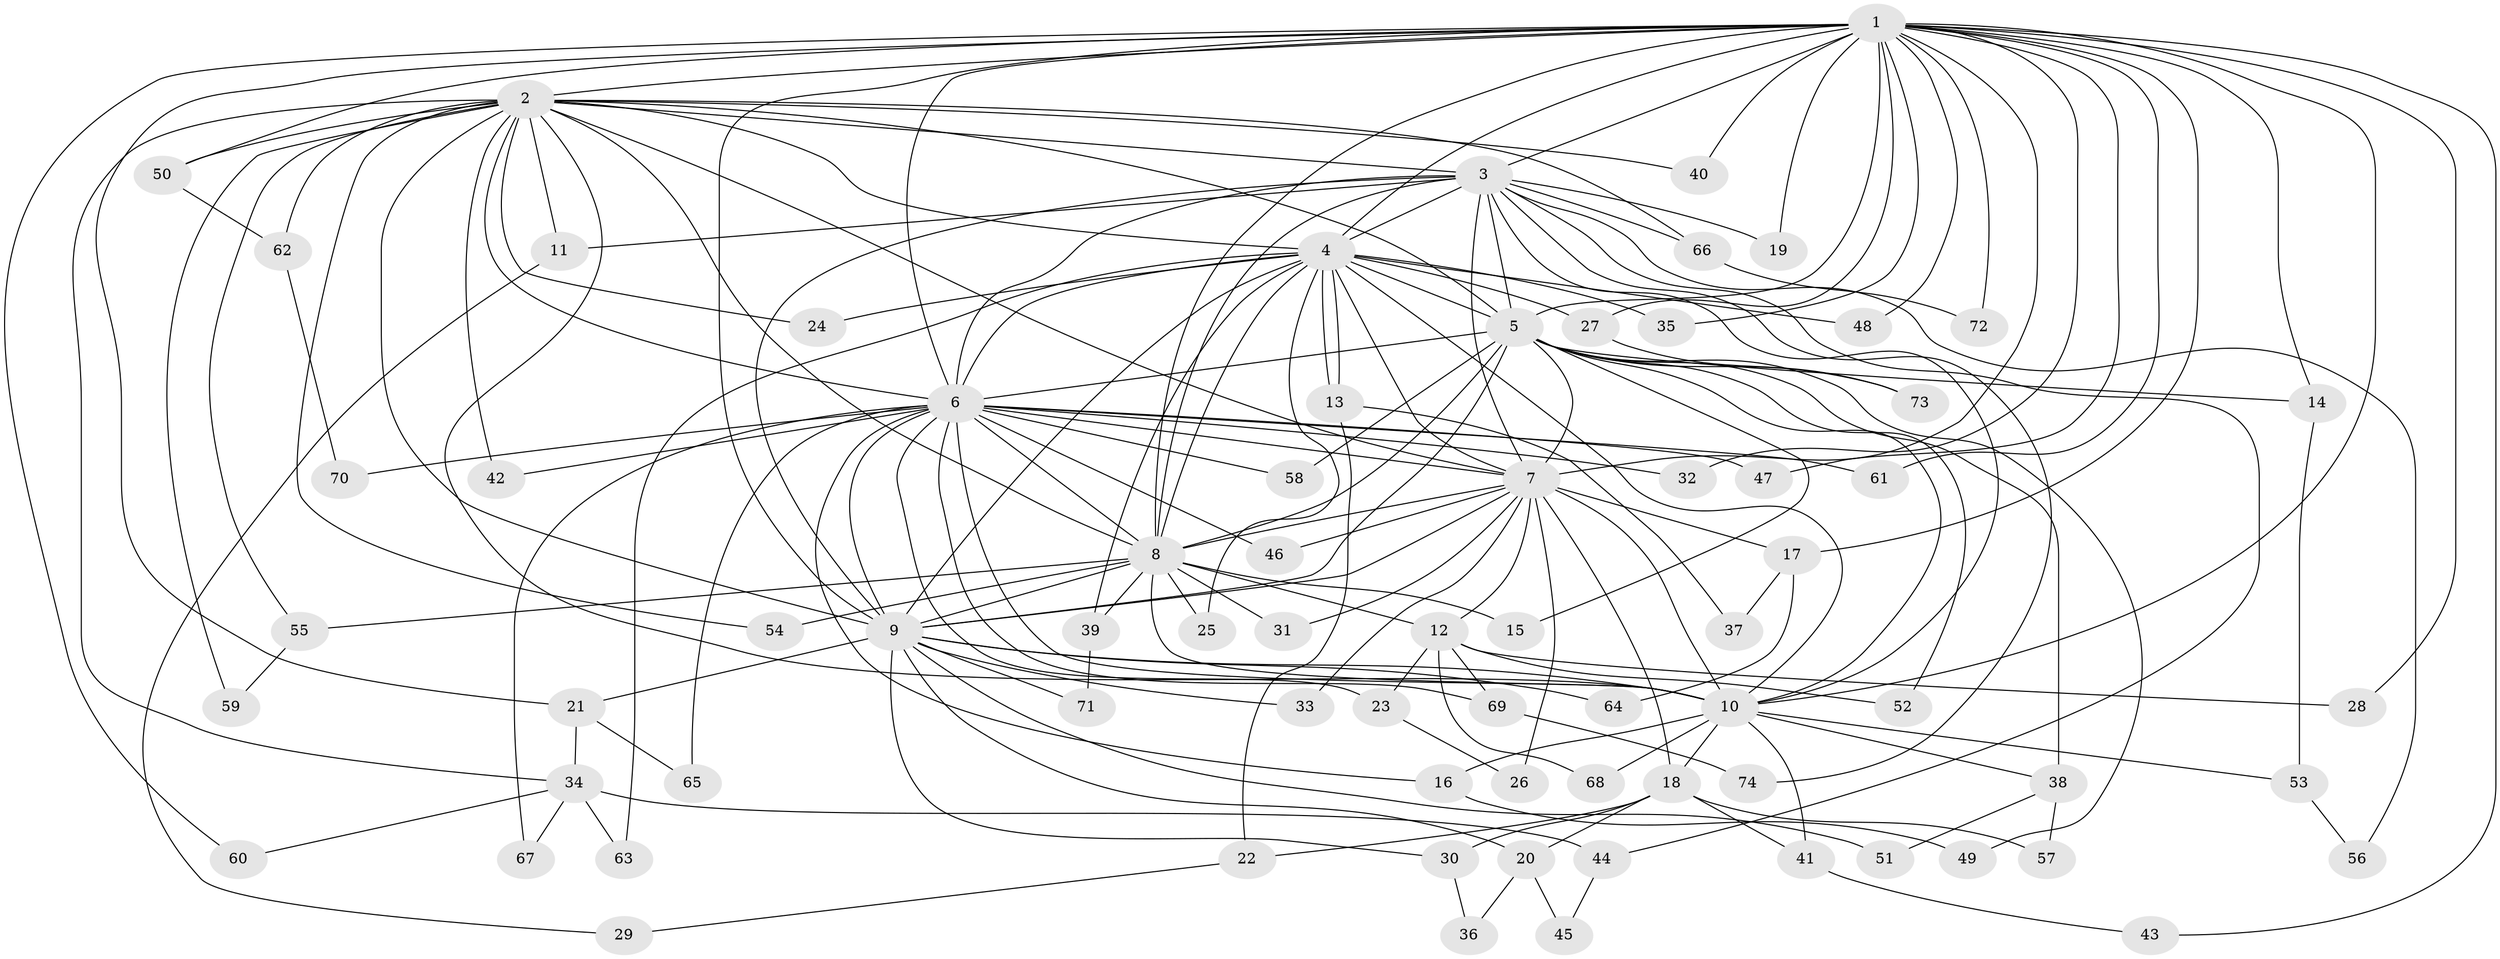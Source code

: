 // coarse degree distribution, {30: 0.019230769230769232, 17: 0.019230769230769232, 14: 0.019230769230769232, 15: 0.038461538461538464, 19: 0.019230769230769232, 13: 0.019230769230769232, 12: 0.019230769230769232, 3: 0.15384615384615385, 6: 0.038461538461538464, 5: 0.019230769230769232, 4: 0.07692307692307693, 7: 0.019230769230769232, 2: 0.4807692307692308, 1: 0.057692307692307696}
// Generated by graph-tools (version 1.1) at 2025/23/03/03/25 07:23:41]
// undirected, 74 vertices, 173 edges
graph export_dot {
graph [start="1"]
  node [color=gray90,style=filled];
  1;
  2;
  3;
  4;
  5;
  6;
  7;
  8;
  9;
  10;
  11;
  12;
  13;
  14;
  15;
  16;
  17;
  18;
  19;
  20;
  21;
  22;
  23;
  24;
  25;
  26;
  27;
  28;
  29;
  30;
  31;
  32;
  33;
  34;
  35;
  36;
  37;
  38;
  39;
  40;
  41;
  42;
  43;
  44;
  45;
  46;
  47;
  48;
  49;
  50;
  51;
  52;
  53;
  54;
  55;
  56;
  57;
  58;
  59;
  60;
  61;
  62;
  63;
  64;
  65;
  66;
  67;
  68;
  69;
  70;
  71;
  72;
  73;
  74;
  1 -- 2;
  1 -- 3;
  1 -- 4;
  1 -- 5;
  1 -- 6;
  1 -- 7;
  1 -- 8;
  1 -- 9;
  1 -- 10;
  1 -- 14;
  1 -- 17;
  1 -- 19;
  1 -- 21;
  1 -- 27;
  1 -- 28;
  1 -- 32;
  1 -- 35;
  1 -- 40;
  1 -- 43;
  1 -- 47;
  1 -- 48;
  1 -- 50;
  1 -- 60;
  1 -- 61;
  1 -- 72;
  2 -- 3;
  2 -- 4;
  2 -- 5;
  2 -- 6;
  2 -- 7;
  2 -- 8;
  2 -- 9;
  2 -- 10;
  2 -- 11;
  2 -- 24;
  2 -- 34;
  2 -- 40;
  2 -- 42;
  2 -- 50;
  2 -- 54;
  2 -- 55;
  2 -- 59;
  2 -- 62;
  2 -- 66;
  3 -- 4;
  3 -- 5;
  3 -- 6;
  3 -- 7;
  3 -- 8;
  3 -- 9;
  3 -- 10;
  3 -- 11;
  3 -- 19;
  3 -- 44;
  3 -- 56;
  3 -- 66;
  3 -- 74;
  4 -- 5;
  4 -- 6;
  4 -- 7;
  4 -- 8;
  4 -- 9;
  4 -- 10;
  4 -- 13;
  4 -- 13;
  4 -- 24;
  4 -- 25;
  4 -- 27;
  4 -- 35;
  4 -- 39;
  4 -- 48;
  4 -- 63;
  5 -- 6;
  5 -- 7;
  5 -- 8;
  5 -- 9;
  5 -- 10;
  5 -- 14;
  5 -- 15;
  5 -- 38;
  5 -- 49;
  5 -- 52;
  5 -- 58;
  5 -- 73;
  6 -- 7;
  6 -- 8;
  6 -- 9;
  6 -- 10;
  6 -- 16;
  6 -- 23;
  6 -- 32;
  6 -- 42;
  6 -- 46;
  6 -- 47;
  6 -- 58;
  6 -- 61;
  6 -- 65;
  6 -- 67;
  6 -- 69;
  6 -- 70;
  7 -- 8;
  7 -- 9;
  7 -- 10;
  7 -- 12;
  7 -- 17;
  7 -- 18;
  7 -- 26;
  7 -- 31;
  7 -- 33;
  7 -- 46;
  8 -- 9;
  8 -- 10;
  8 -- 12;
  8 -- 15;
  8 -- 25;
  8 -- 31;
  8 -- 39;
  8 -- 54;
  8 -- 55;
  9 -- 10;
  9 -- 20;
  9 -- 21;
  9 -- 30;
  9 -- 33;
  9 -- 51;
  9 -- 64;
  9 -- 71;
  10 -- 16;
  10 -- 18;
  10 -- 38;
  10 -- 41;
  10 -- 53;
  10 -- 68;
  11 -- 29;
  12 -- 23;
  12 -- 28;
  12 -- 52;
  12 -- 68;
  12 -- 69;
  13 -- 22;
  13 -- 37;
  14 -- 53;
  16 -- 49;
  17 -- 37;
  17 -- 64;
  18 -- 20;
  18 -- 22;
  18 -- 30;
  18 -- 41;
  18 -- 57;
  20 -- 36;
  20 -- 45;
  21 -- 34;
  21 -- 65;
  22 -- 29;
  23 -- 26;
  27 -- 73;
  30 -- 36;
  34 -- 44;
  34 -- 60;
  34 -- 63;
  34 -- 67;
  38 -- 51;
  38 -- 57;
  39 -- 71;
  41 -- 43;
  44 -- 45;
  50 -- 62;
  53 -- 56;
  55 -- 59;
  62 -- 70;
  66 -- 72;
  69 -- 74;
}
